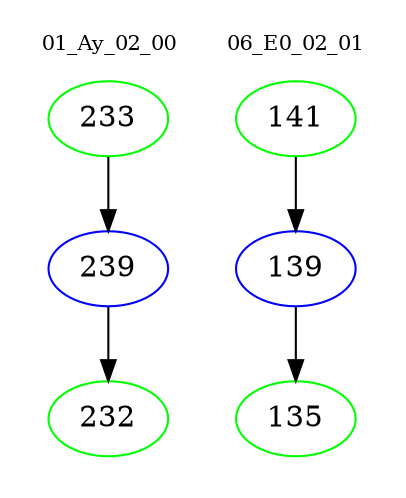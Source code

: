digraph{
subgraph cluster_0 {
color = white
label = "01_Ay_02_00";
fontsize=10;
T0_233 [label="233", color="green"]
T0_233 -> T0_239 [color="black"]
T0_239 [label="239", color="blue"]
T0_239 -> T0_232 [color="black"]
T0_232 [label="232", color="green"]
}
subgraph cluster_1 {
color = white
label = "06_E0_02_01";
fontsize=10;
T1_141 [label="141", color="green"]
T1_141 -> T1_139 [color="black"]
T1_139 [label="139", color="blue"]
T1_139 -> T1_135 [color="black"]
T1_135 [label="135", color="green"]
}
}
